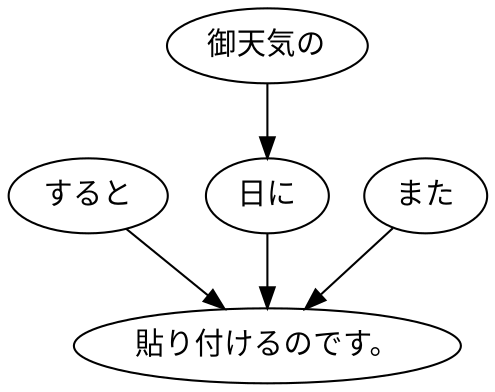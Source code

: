 digraph graph2187 {
	node0 [label="すると"];
	node1 [label="御天気の"];
	node2 [label="日に"];
	node3 [label="また"];
	node4 [label="貼り付けるのです。"];
	node0 -> node4;
	node1 -> node2;
	node2 -> node4;
	node3 -> node4;
}
